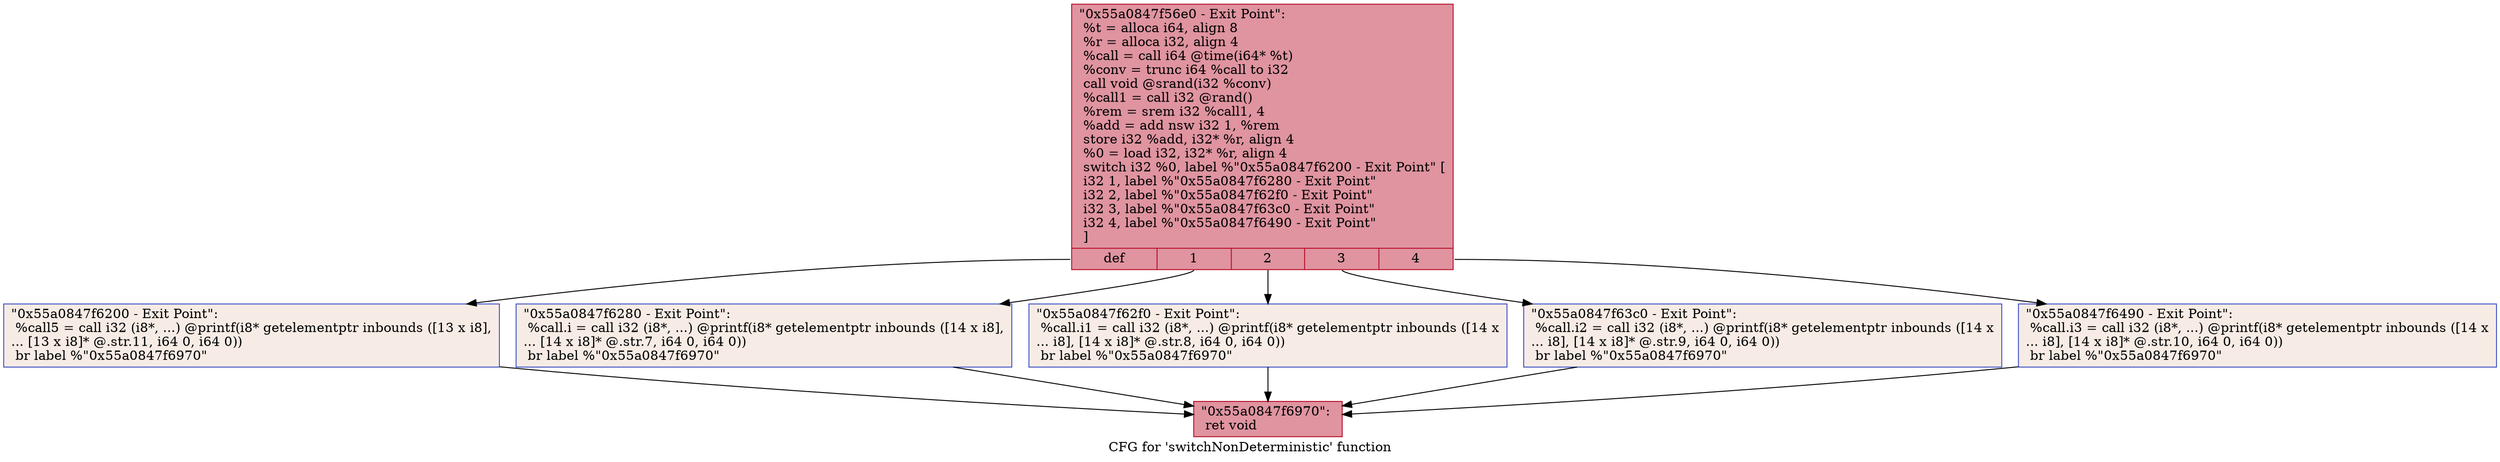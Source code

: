 digraph "CFG for 'switchNonDeterministic' function" {
	label="CFG for 'switchNonDeterministic' function";

	Node0x55a0847f56e0 [shape=record,color="#b70d28ff", style=filled, fillcolor="#b70d2870",label="{\"0x55a0847f56e0 - Exit Point\":\l  %t = alloca i64, align 8\l  %r = alloca i32, align 4\l  %call = call i64 @time(i64* %t)\l  %conv = trunc i64 %call to i32\l  call void @srand(i32 %conv)\l  %call1 = call i32 @rand()\l  %rem = srem i32 %call1, 4\l  %add = add nsw i32 1, %rem\l  store i32 %add, i32* %r, align 4\l  %0 = load i32, i32* %r, align 4\l  switch i32 %0, label %\"0x55a0847f6200 - Exit Point\" [\l    i32 1, label %\"0x55a0847f6280 - Exit Point\"\l    i32 2, label %\"0x55a0847f62f0 - Exit Point\"\l    i32 3, label %\"0x55a0847f63c0 - Exit Point\"\l    i32 4, label %\"0x55a0847f6490 - Exit Point\"\l  ]\l|{<s0>def|<s1>1|<s2>2|<s3>3|<s4>4}}"];
	Node0x55a0847f56e0:s0 -> Node0x55a0847f6200;
	Node0x55a0847f56e0:s1 -> Node0x55a0847f6280;
	Node0x55a0847f56e0:s2 -> Node0x55a0847f62f0;
	Node0x55a0847f56e0:s3 -> Node0x55a0847f63c0;
	Node0x55a0847f56e0:s4 -> Node0x55a0847f6490;
	Node0x55a0847f6280 [shape=record,color="#3d50c3ff", style=filled, fillcolor="#ecd3c570",label="{\"0x55a0847f6280 - Exit Point\":                    \l  %call.i = call i32 (i8*, ...) @printf(i8* getelementptr inbounds ([14 x i8],\l... [14 x i8]* @.str.7, i64 0, i64 0))\l  br label %\"0x55a0847f6970\"\l}"];
	Node0x55a0847f6280 -> Node0x55a0847f6970;
	Node0x55a0847f62f0 [shape=record,color="#3d50c3ff", style=filled, fillcolor="#ecd3c570",label="{\"0x55a0847f62f0 - Exit Point\":                    \l  %call.i1 = call i32 (i8*, ...) @printf(i8* getelementptr inbounds ([14 x\l... i8], [14 x i8]* @.str.8, i64 0, i64 0))\l  br label %\"0x55a0847f6970\"\l}"];
	Node0x55a0847f62f0 -> Node0x55a0847f6970;
	Node0x55a0847f63c0 [shape=record,color="#3d50c3ff", style=filled, fillcolor="#ecd3c570",label="{\"0x55a0847f63c0 - Exit Point\":                    \l  %call.i2 = call i32 (i8*, ...) @printf(i8* getelementptr inbounds ([14 x\l... i8], [14 x i8]* @.str.9, i64 0, i64 0))\l  br label %\"0x55a0847f6970\"\l}"];
	Node0x55a0847f63c0 -> Node0x55a0847f6970;
	Node0x55a0847f6490 [shape=record,color="#3d50c3ff", style=filled, fillcolor="#ecd3c570",label="{\"0x55a0847f6490 - Exit Point\":                    \l  %call.i3 = call i32 (i8*, ...) @printf(i8* getelementptr inbounds ([14 x\l... i8], [14 x i8]* @.str.10, i64 0, i64 0))\l  br label %\"0x55a0847f6970\"\l}"];
	Node0x55a0847f6490 -> Node0x55a0847f6970;
	Node0x55a0847f6200 [shape=record,color="#3d50c3ff", style=filled, fillcolor="#ecd3c570",label="{\"0x55a0847f6200 - Exit Point\":                    \l  %call5 = call i32 (i8*, ...) @printf(i8* getelementptr inbounds ([13 x i8],\l... [13 x i8]* @.str.11, i64 0, i64 0))\l  br label %\"0x55a0847f6970\"\l}"];
	Node0x55a0847f6200 -> Node0x55a0847f6970;
	Node0x55a0847f6970 [shape=record,color="#b70d28ff", style=filled, fillcolor="#b70d2870",label="{\"0x55a0847f6970\":                                 \l  ret void\l}"];
}
